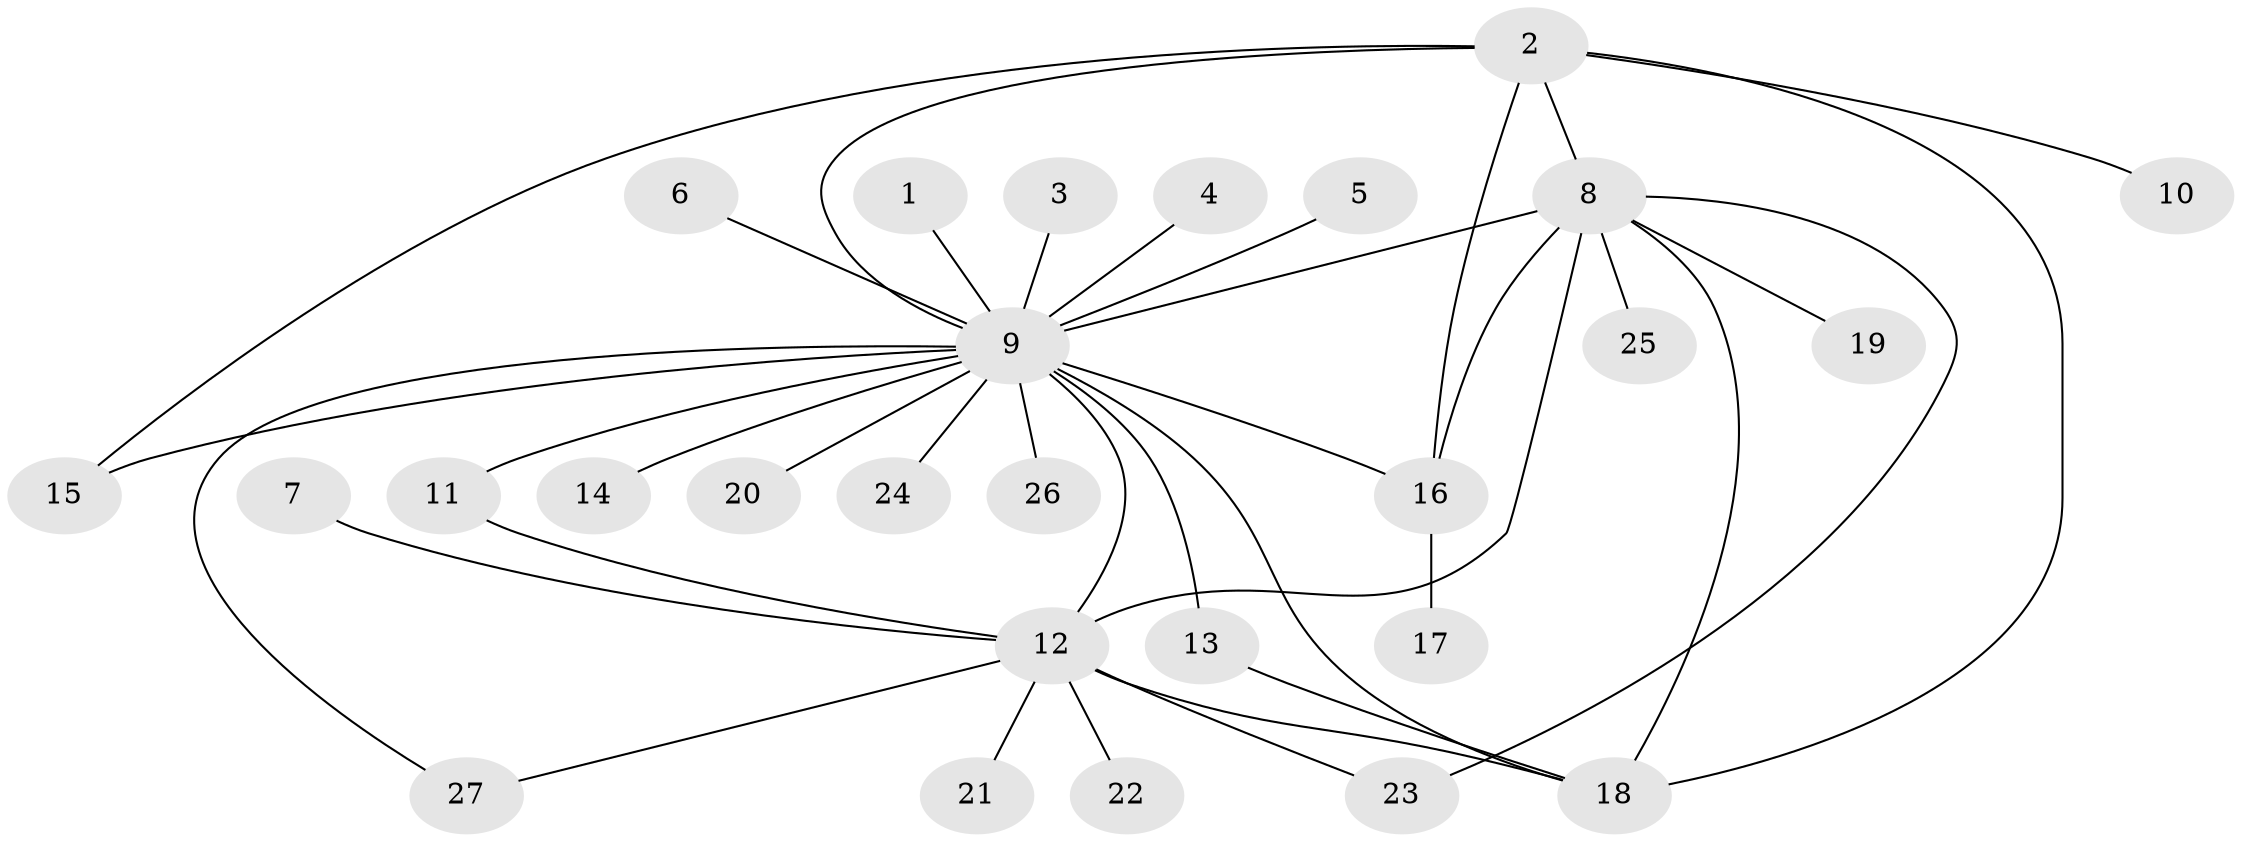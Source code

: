 // original degree distribution, {21: 0.018867924528301886, 5: 0.07547169811320754, 9: 0.018867924528301886, 8: 0.03773584905660377, 4: 0.018867924528301886, 6: 0.018867924528301886, 2: 0.24528301886792453, 1: 0.37735849056603776, 13: 0.018867924528301886, 7: 0.03773584905660377, 3: 0.1320754716981132}
// Generated by graph-tools (version 1.1) at 2025/49/03/09/25 03:49:46]
// undirected, 27 vertices, 38 edges
graph export_dot {
graph [start="1"]
  node [color=gray90,style=filled];
  1;
  2;
  3;
  4;
  5;
  6;
  7;
  8;
  9;
  10;
  11;
  12;
  13;
  14;
  15;
  16;
  17;
  18;
  19;
  20;
  21;
  22;
  23;
  24;
  25;
  26;
  27;
  1 -- 9 [weight=1.0];
  2 -- 8 [weight=3.0];
  2 -- 9 [weight=3.0];
  2 -- 10 [weight=1.0];
  2 -- 15 [weight=1.0];
  2 -- 16 [weight=1.0];
  2 -- 18 [weight=1.0];
  3 -- 9 [weight=1.0];
  4 -- 9 [weight=1.0];
  5 -- 9 [weight=1.0];
  6 -- 9 [weight=1.0];
  7 -- 12 [weight=1.0];
  8 -- 9 [weight=3.0];
  8 -- 12 [weight=2.0];
  8 -- 16 [weight=1.0];
  8 -- 18 [weight=4.0];
  8 -- 19 [weight=1.0];
  8 -- 23 [weight=1.0];
  8 -- 25 [weight=1.0];
  9 -- 11 [weight=1.0];
  9 -- 12 [weight=2.0];
  9 -- 13 [weight=1.0];
  9 -- 14 [weight=1.0];
  9 -- 15 [weight=1.0];
  9 -- 16 [weight=1.0];
  9 -- 18 [weight=2.0];
  9 -- 20 [weight=2.0];
  9 -- 24 [weight=2.0];
  9 -- 26 [weight=1.0];
  9 -- 27 [weight=1.0];
  11 -- 12 [weight=1.0];
  12 -- 18 [weight=2.0];
  12 -- 21 [weight=1.0];
  12 -- 22 [weight=1.0];
  12 -- 23 [weight=1.0];
  12 -- 27 [weight=1.0];
  13 -- 18 [weight=1.0];
  16 -- 17 [weight=1.0];
}
